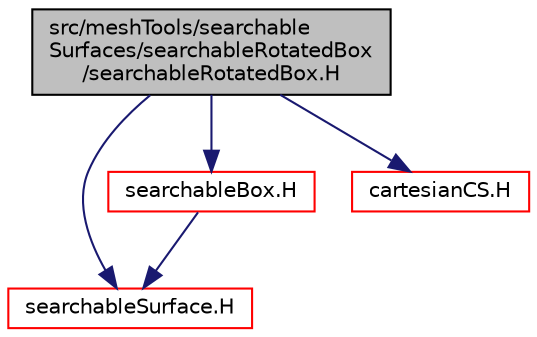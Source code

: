 digraph "src/meshTools/searchableSurfaces/searchableRotatedBox/searchableRotatedBox.H"
{
  bgcolor="transparent";
  edge [fontname="Helvetica",fontsize="10",labelfontname="Helvetica",labelfontsize="10"];
  node [fontname="Helvetica",fontsize="10",shape=record];
  Node1 [label="src/meshTools/searchable\lSurfaces/searchableRotatedBox\l/searchableRotatedBox.H",height=0.2,width=0.4,color="black", fillcolor="grey75", style="filled" fontcolor="black"];
  Node1 -> Node2 [color="midnightblue",fontsize="10",style="solid",fontname="Helvetica"];
  Node2 [label="searchableSurface.H",height=0.2,width=0.4,color="red",URL="$searchableSurface_8H.html"];
  Node1 -> Node3 [color="midnightblue",fontsize="10",style="solid",fontname="Helvetica"];
  Node3 [label="searchableBox.H",height=0.2,width=0.4,color="red",URL="$searchableBox_8H.html"];
  Node3 -> Node2 [color="midnightblue",fontsize="10",style="solid",fontname="Helvetica"];
  Node1 -> Node4 [color="midnightblue",fontsize="10",style="solid",fontname="Helvetica"];
  Node4 [label="cartesianCS.H",height=0.2,width=0.4,color="red",URL="$cartesianCS_8H.html"];
}
